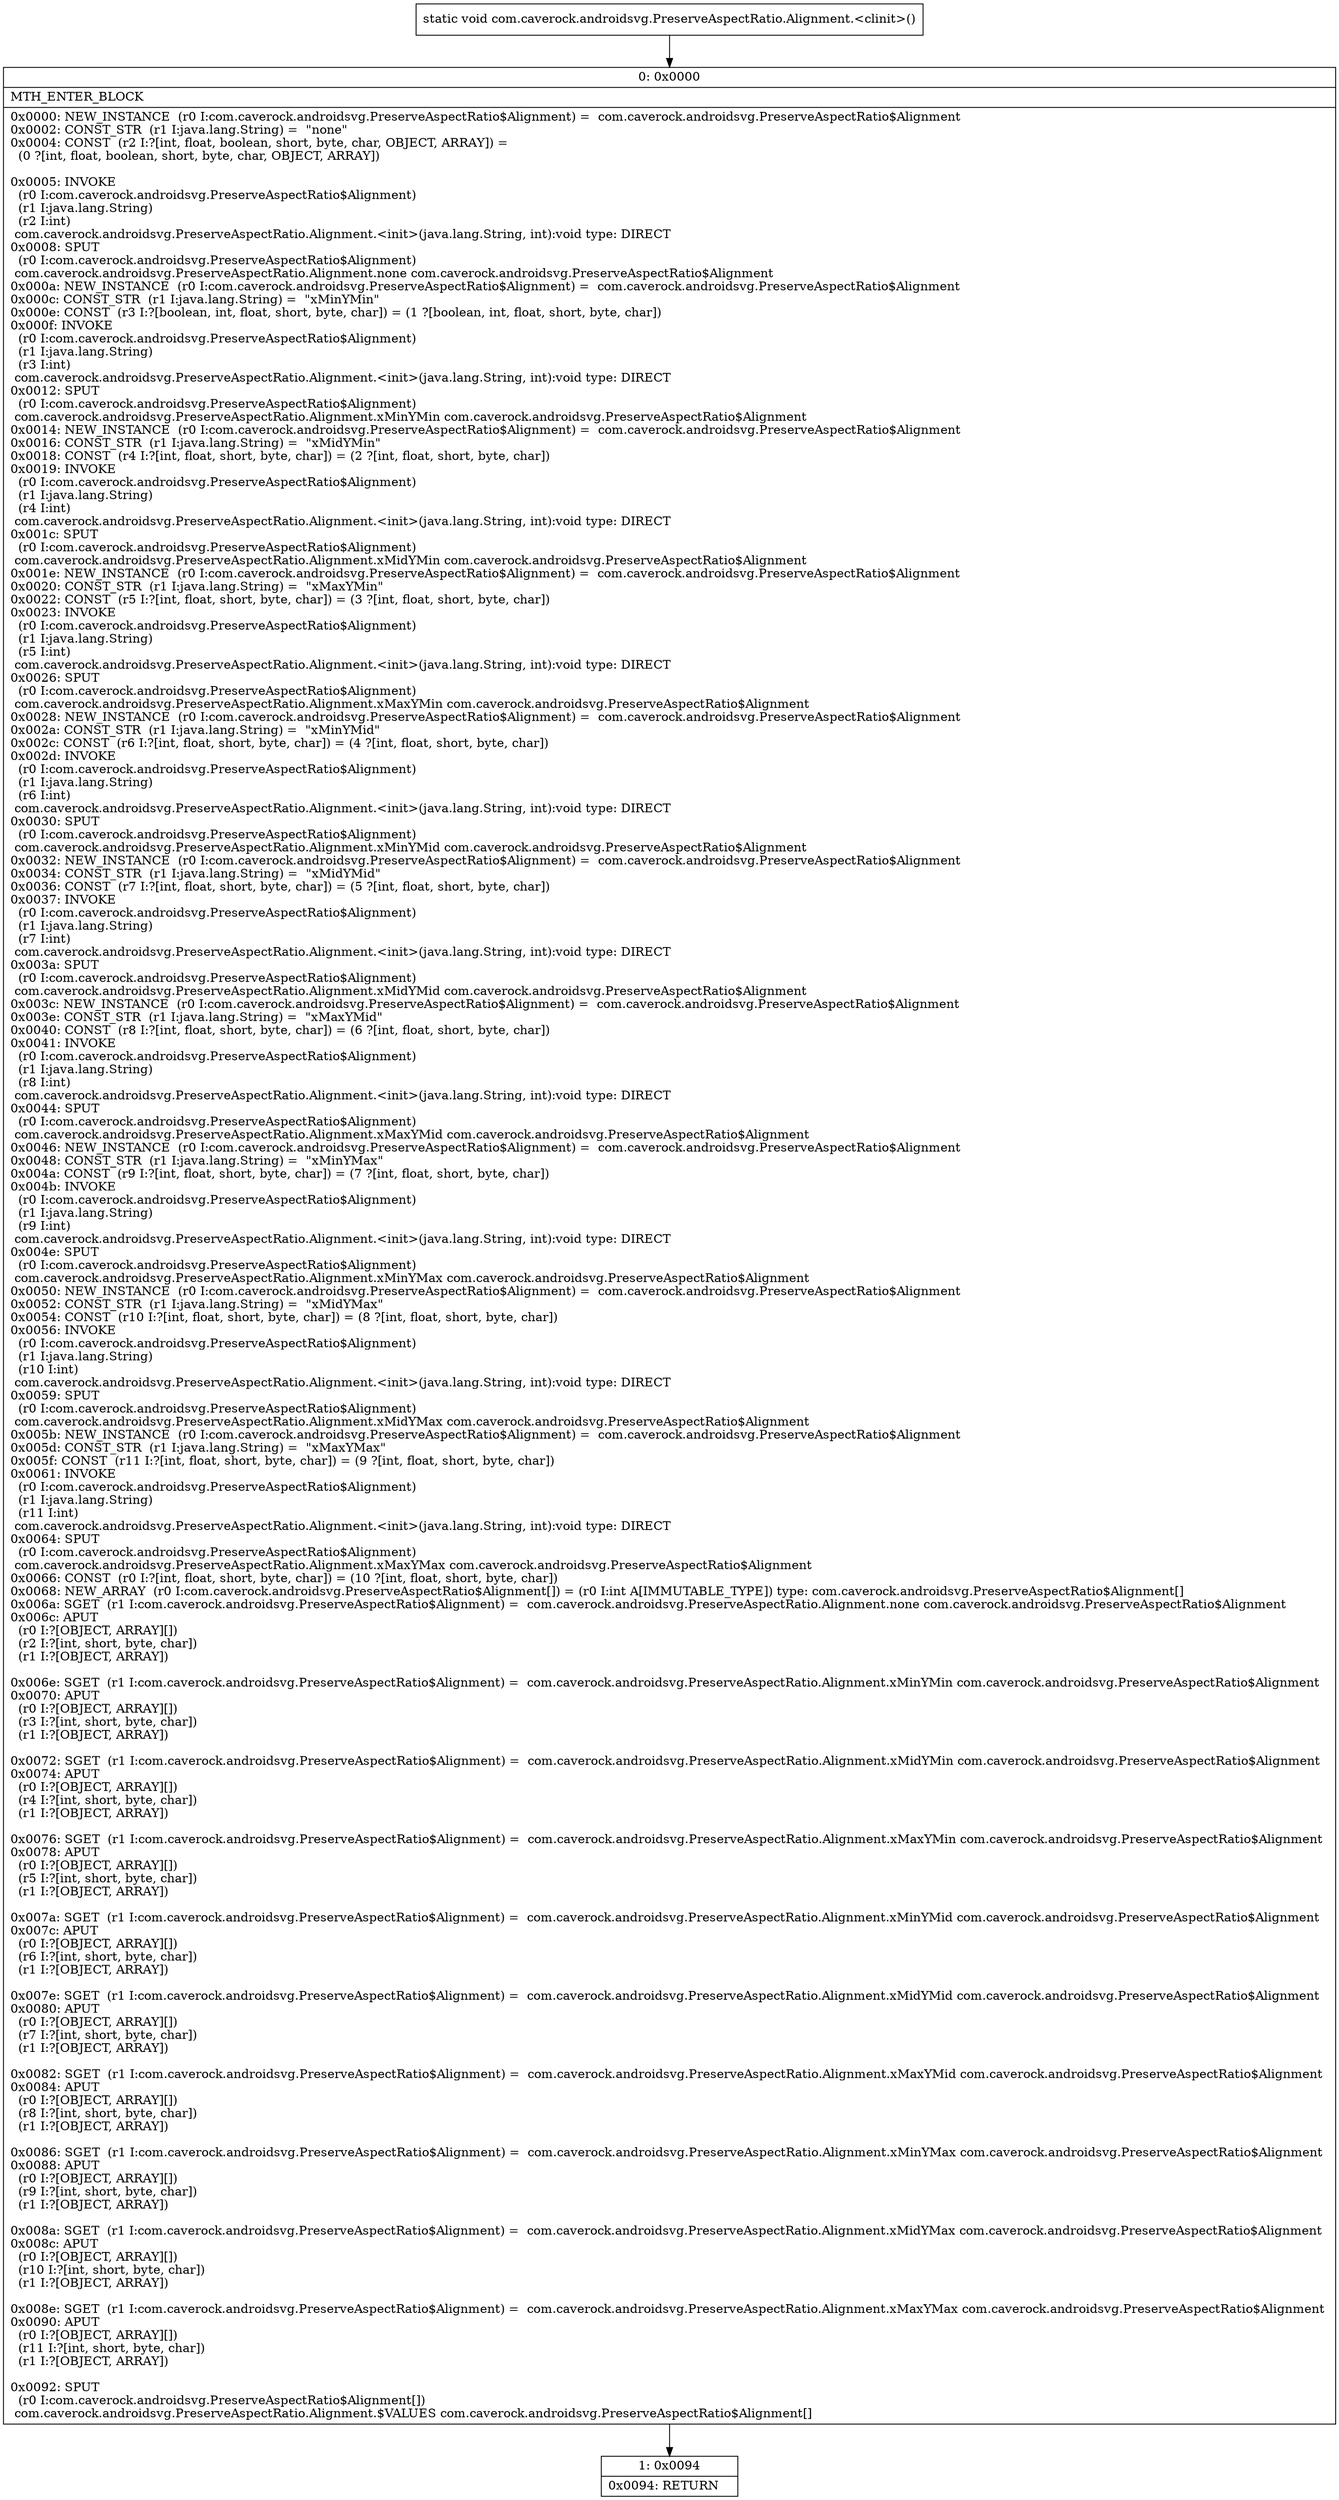 digraph "CFG forcom.caverock.androidsvg.PreserveAspectRatio.Alignment.\<clinit\>()V" {
Node_0 [shape=record,label="{0\:\ 0x0000|MTH_ENTER_BLOCK\l|0x0000: NEW_INSTANCE  (r0 I:com.caverock.androidsvg.PreserveAspectRatio$Alignment) =  com.caverock.androidsvg.PreserveAspectRatio$Alignment \l0x0002: CONST_STR  (r1 I:java.lang.String) =  \"none\" \l0x0004: CONST  (r2 I:?[int, float, boolean, short, byte, char, OBJECT, ARRAY]) = \l  (0 ?[int, float, boolean, short, byte, char, OBJECT, ARRAY])\l \l0x0005: INVOKE  \l  (r0 I:com.caverock.androidsvg.PreserveAspectRatio$Alignment)\l  (r1 I:java.lang.String)\l  (r2 I:int)\l com.caverock.androidsvg.PreserveAspectRatio.Alignment.\<init\>(java.lang.String, int):void type: DIRECT \l0x0008: SPUT  \l  (r0 I:com.caverock.androidsvg.PreserveAspectRatio$Alignment)\l com.caverock.androidsvg.PreserveAspectRatio.Alignment.none com.caverock.androidsvg.PreserveAspectRatio$Alignment \l0x000a: NEW_INSTANCE  (r0 I:com.caverock.androidsvg.PreserveAspectRatio$Alignment) =  com.caverock.androidsvg.PreserveAspectRatio$Alignment \l0x000c: CONST_STR  (r1 I:java.lang.String) =  \"xMinYMin\" \l0x000e: CONST  (r3 I:?[boolean, int, float, short, byte, char]) = (1 ?[boolean, int, float, short, byte, char]) \l0x000f: INVOKE  \l  (r0 I:com.caverock.androidsvg.PreserveAspectRatio$Alignment)\l  (r1 I:java.lang.String)\l  (r3 I:int)\l com.caverock.androidsvg.PreserveAspectRatio.Alignment.\<init\>(java.lang.String, int):void type: DIRECT \l0x0012: SPUT  \l  (r0 I:com.caverock.androidsvg.PreserveAspectRatio$Alignment)\l com.caverock.androidsvg.PreserveAspectRatio.Alignment.xMinYMin com.caverock.androidsvg.PreserveAspectRatio$Alignment \l0x0014: NEW_INSTANCE  (r0 I:com.caverock.androidsvg.PreserveAspectRatio$Alignment) =  com.caverock.androidsvg.PreserveAspectRatio$Alignment \l0x0016: CONST_STR  (r1 I:java.lang.String) =  \"xMidYMin\" \l0x0018: CONST  (r4 I:?[int, float, short, byte, char]) = (2 ?[int, float, short, byte, char]) \l0x0019: INVOKE  \l  (r0 I:com.caverock.androidsvg.PreserveAspectRatio$Alignment)\l  (r1 I:java.lang.String)\l  (r4 I:int)\l com.caverock.androidsvg.PreserveAspectRatio.Alignment.\<init\>(java.lang.String, int):void type: DIRECT \l0x001c: SPUT  \l  (r0 I:com.caverock.androidsvg.PreserveAspectRatio$Alignment)\l com.caverock.androidsvg.PreserveAspectRatio.Alignment.xMidYMin com.caverock.androidsvg.PreserveAspectRatio$Alignment \l0x001e: NEW_INSTANCE  (r0 I:com.caverock.androidsvg.PreserveAspectRatio$Alignment) =  com.caverock.androidsvg.PreserveAspectRatio$Alignment \l0x0020: CONST_STR  (r1 I:java.lang.String) =  \"xMaxYMin\" \l0x0022: CONST  (r5 I:?[int, float, short, byte, char]) = (3 ?[int, float, short, byte, char]) \l0x0023: INVOKE  \l  (r0 I:com.caverock.androidsvg.PreserveAspectRatio$Alignment)\l  (r1 I:java.lang.String)\l  (r5 I:int)\l com.caverock.androidsvg.PreserveAspectRatio.Alignment.\<init\>(java.lang.String, int):void type: DIRECT \l0x0026: SPUT  \l  (r0 I:com.caverock.androidsvg.PreserveAspectRatio$Alignment)\l com.caverock.androidsvg.PreserveAspectRatio.Alignment.xMaxYMin com.caverock.androidsvg.PreserveAspectRatio$Alignment \l0x0028: NEW_INSTANCE  (r0 I:com.caverock.androidsvg.PreserveAspectRatio$Alignment) =  com.caverock.androidsvg.PreserveAspectRatio$Alignment \l0x002a: CONST_STR  (r1 I:java.lang.String) =  \"xMinYMid\" \l0x002c: CONST  (r6 I:?[int, float, short, byte, char]) = (4 ?[int, float, short, byte, char]) \l0x002d: INVOKE  \l  (r0 I:com.caverock.androidsvg.PreserveAspectRatio$Alignment)\l  (r1 I:java.lang.String)\l  (r6 I:int)\l com.caverock.androidsvg.PreserveAspectRatio.Alignment.\<init\>(java.lang.String, int):void type: DIRECT \l0x0030: SPUT  \l  (r0 I:com.caverock.androidsvg.PreserveAspectRatio$Alignment)\l com.caverock.androidsvg.PreserveAspectRatio.Alignment.xMinYMid com.caverock.androidsvg.PreserveAspectRatio$Alignment \l0x0032: NEW_INSTANCE  (r0 I:com.caverock.androidsvg.PreserveAspectRatio$Alignment) =  com.caverock.androidsvg.PreserveAspectRatio$Alignment \l0x0034: CONST_STR  (r1 I:java.lang.String) =  \"xMidYMid\" \l0x0036: CONST  (r7 I:?[int, float, short, byte, char]) = (5 ?[int, float, short, byte, char]) \l0x0037: INVOKE  \l  (r0 I:com.caverock.androidsvg.PreserveAspectRatio$Alignment)\l  (r1 I:java.lang.String)\l  (r7 I:int)\l com.caverock.androidsvg.PreserveAspectRatio.Alignment.\<init\>(java.lang.String, int):void type: DIRECT \l0x003a: SPUT  \l  (r0 I:com.caverock.androidsvg.PreserveAspectRatio$Alignment)\l com.caverock.androidsvg.PreserveAspectRatio.Alignment.xMidYMid com.caverock.androidsvg.PreserveAspectRatio$Alignment \l0x003c: NEW_INSTANCE  (r0 I:com.caverock.androidsvg.PreserveAspectRatio$Alignment) =  com.caverock.androidsvg.PreserveAspectRatio$Alignment \l0x003e: CONST_STR  (r1 I:java.lang.String) =  \"xMaxYMid\" \l0x0040: CONST  (r8 I:?[int, float, short, byte, char]) = (6 ?[int, float, short, byte, char]) \l0x0041: INVOKE  \l  (r0 I:com.caverock.androidsvg.PreserveAspectRatio$Alignment)\l  (r1 I:java.lang.String)\l  (r8 I:int)\l com.caverock.androidsvg.PreserveAspectRatio.Alignment.\<init\>(java.lang.String, int):void type: DIRECT \l0x0044: SPUT  \l  (r0 I:com.caverock.androidsvg.PreserveAspectRatio$Alignment)\l com.caverock.androidsvg.PreserveAspectRatio.Alignment.xMaxYMid com.caverock.androidsvg.PreserveAspectRatio$Alignment \l0x0046: NEW_INSTANCE  (r0 I:com.caverock.androidsvg.PreserveAspectRatio$Alignment) =  com.caverock.androidsvg.PreserveAspectRatio$Alignment \l0x0048: CONST_STR  (r1 I:java.lang.String) =  \"xMinYMax\" \l0x004a: CONST  (r9 I:?[int, float, short, byte, char]) = (7 ?[int, float, short, byte, char]) \l0x004b: INVOKE  \l  (r0 I:com.caverock.androidsvg.PreserveAspectRatio$Alignment)\l  (r1 I:java.lang.String)\l  (r9 I:int)\l com.caverock.androidsvg.PreserveAspectRatio.Alignment.\<init\>(java.lang.String, int):void type: DIRECT \l0x004e: SPUT  \l  (r0 I:com.caverock.androidsvg.PreserveAspectRatio$Alignment)\l com.caverock.androidsvg.PreserveAspectRatio.Alignment.xMinYMax com.caverock.androidsvg.PreserveAspectRatio$Alignment \l0x0050: NEW_INSTANCE  (r0 I:com.caverock.androidsvg.PreserveAspectRatio$Alignment) =  com.caverock.androidsvg.PreserveAspectRatio$Alignment \l0x0052: CONST_STR  (r1 I:java.lang.String) =  \"xMidYMax\" \l0x0054: CONST  (r10 I:?[int, float, short, byte, char]) = (8 ?[int, float, short, byte, char]) \l0x0056: INVOKE  \l  (r0 I:com.caverock.androidsvg.PreserveAspectRatio$Alignment)\l  (r1 I:java.lang.String)\l  (r10 I:int)\l com.caverock.androidsvg.PreserveAspectRatio.Alignment.\<init\>(java.lang.String, int):void type: DIRECT \l0x0059: SPUT  \l  (r0 I:com.caverock.androidsvg.PreserveAspectRatio$Alignment)\l com.caverock.androidsvg.PreserveAspectRatio.Alignment.xMidYMax com.caverock.androidsvg.PreserveAspectRatio$Alignment \l0x005b: NEW_INSTANCE  (r0 I:com.caverock.androidsvg.PreserveAspectRatio$Alignment) =  com.caverock.androidsvg.PreserveAspectRatio$Alignment \l0x005d: CONST_STR  (r1 I:java.lang.String) =  \"xMaxYMax\" \l0x005f: CONST  (r11 I:?[int, float, short, byte, char]) = (9 ?[int, float, short, byte, char]) \l0x0061: INVOKE  \l  (r0 I:com.caverock.androidsvg.PreserveAspectRatio$Alignment)\l  (r1 I:java.lang.String)\l  (r11 I:int)\l com.caverock.androidsvg.PreserveAspectRatio.Alignment.\<init\>(java.lang.String, int):void type: DIRECT \l0x0064: SPUT  \l  (r0 I:com.caverock.androidsvg.PreserveAspectRatio$Alignment)\l com.caverock.androidsvg.PreserveAspectRatio.Alignment.xMaxYMax com.caverock.androidsvg.PreserveAspectRatio$Alignment \l0x0066: CONST  (r0 I:?[int, float, short, byte, char]) = (10 ?[int, float, short, byte, char]) \l0x0068: NEW_ARRAY  (r0 I:com.caverock.androidsvg.PreserveAspectRatio$Alignment[]) = (r0 I:int A[IMMUTABLE_TYPE]) type: com.caverock.androidsvg.PreserveAspectRatio$Alignment[] \l0x006a: SGET  (r1 I:com.caverock.androidsvg.PreserveAspectRatio$Alignment) =  com.caverock.androidsvg.PreserveAspectRatio.Alignment.none com.caverock.androidsvg.PreserveAspectRatio$Alignment \l0x006c: APUT  \l  (r0 I:?[OBJECT, ARRAY][])\l  (r2 I:?[int, short, byte, char])\l  (r1 I:?[OBJECT, ARRAY])\l \l0x006e: SGET  (r1 I:com.caverock.androidsvg.PreserveAspectRatio$Alignment) =  com.caverock.androidsvg.PreserveAspectRatio.Alignment.xMinYMin com.caverock.androidsvg.PreserveAspectRatio$Alignment \l0x0070: APUT  \l  (r0 I:?[OBJECT, ARRAY][])\l  (r3 I:?[int, short, byte, char])\l  (r1 I:?[OBJECT, ARRAY])\l \l0x0072: SGET  (r1 I:com.caverock.androidsvg.PreserveAspectRatio$Alignment) =  com.caverock.androidsvg.PreserveAspectRatio.Alignment.xMidYMin com.caverock.androidsvg.PreserveAspectRatio$Alignment \l0x0074: APUT  \l  (r0 I:?[OBJECT, ARRAY][])\l  (r4 I:?[int, short, byte, char])\l  (r1 I:?[OBJECT, ARRAY])\l \l0x0076: SGET  (r1 I:com.caverock.androidsvg.PreserveAspectRatio$Alignment) =  com.caverock.androidsvg.PreserveAspectRatio.Alignment.xMaxYMin com.caverock.androidsvg.PreserveAspectRatio$Alignment \l0x0078: APUT  \l  (r0 I:?[OBJECT, ARRAY][])\l  (r5 I:?[int, short, byte, char])\l  (r1 I:?[OBJECT, ARRAY])\l \l0x007a: SGET  (r1 I:com.caverock.androidsvg.PreserveAspectRatio$Alignment) =  com.caverock.androidsvg.PreserveAspectRatio.Alignment.xMinYMid com.caverock.androidsvg.PreserveAspectRatio$Alignment \l0x007c: APUT  \l  (r0 I:?[OBJECT, ARRAY][])\l  (r6 I:?[int, short, byte, char])\l  (r1 I:?[OBJECT, ARRAY])\l \l0x007e: SGET  (r1 I:com.caverock.androidsvg.PreserveAspectRatio$Alignment) =  com.caverock.androidsvg.PreserveAspectRatio.Alignment.xMidYMid com.caverock.androidsvg.PreserveAspectRatio$Alignment \l0x0080: APUT  \l  (r0 I:?[OBJECT, ARRAY][])\l  (r7 I:?[int, short, byte, char])\l  (r1 I:?[OBJECT, ARRAY])\l \l0x0082: SGET  (r1 I:com.caverock.androidsvg.PreserveAspectRatio$Alignment) =  com.caverock.androidsvg.PreserveAspectRatio.Alignment.xMaxYMid com.caverock.androidsvg.PreserveAspectRatio$Alignment \l0x0084: APUT  \l  (r0 I:?[OBJECT, ARRAY][])\l  (r8 I:?[int, short, byte, char])\l  (r1 I:?[OBJECT, ARRAY])\l \l0x0086: SGET  (r1 I:com.caverock.androidsvg.PreserveAspectRatio$Alignment) =  com.caverock.androidsvg.PreserveAspectRatio.Alignment.xMinYMax com.caverock.androidsvg.PreserveAspectRatio$Alignment \l0x0088: APUT  \l  (r0 I:?[OBJECT, ARRAY][])\l  (r9 I:?[int, short, byte, char])\l  (r1 I:?[OBJECT, ARRAY])\l \l0x008a: SGET  (r1 I:com.caverock.androidsvg.PreserveAspectRatio$Alignment) =  com.caverock.androidsvg.PreserveAspectRatio.Alignment.xMidYMax com.caverock.androidsvg.PreserveAspectRatio$Alignment \l0x008c: APUT  \l  (r0 I:?[OBJECT, ARRAY][])\l  (r10 I:?[int, short, byte, char])\l  (r1 I:?[OBJECT, ARRAY])\l \l0x008e: SGET  (r1 I:com.caverock.androidsvg.PreserveAspectRatio$Alignment) =  com.caverock.androidsvg.PreserveAspectRatio.Alignment.xMaxYMax com.caverock.androidsvg.PreserveAspectRatio$Alignment \l0x0090: APUT  \l  (r0 I:?[OBJECT, ARRAY][])\l  (r11 I:?[int, short, byte, char])\l  (r1 I:?[OBJECT, ARRAY])\l \l0x0092: SPUT  \l  (r0 I:com.caverock.androidsvg.PreserveAspectRatio$Alignment[])\l com.caverock.androidsvg.PreserveAspectRatio.Alignment.$VALUES com.caverock.androidsvg.PreserveAspectRatio$Alignment[] \l}"];
Node_1 [shape=record,label="{1\:\ 0x0094|0x0094: RETURN   \l}"];
MethodNode[shape=record,label="{static void com.caverock.androidsvg.PreserveAspectRatio.Alignment.\<clinit\>() }"];
MethodNode -> Node_0;
Node_0 -> Node_1;
}

